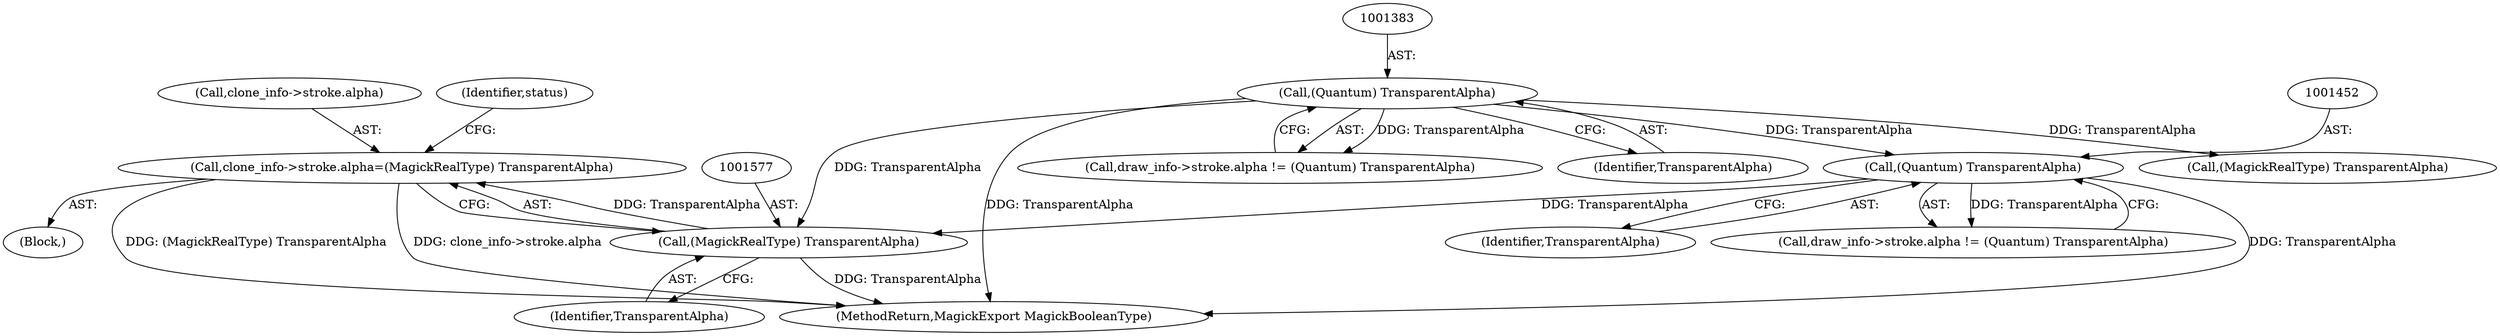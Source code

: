 digraph "0_ImageMagick_726812fa2fa7ce16bcf58f6e115f65427a1c0950_2@pointer" {
"1001570" [label="(Call,clone_info->stroke.alpha=(MagickRealType) TransparentAlpha)"];
"1001576" [label="(Call,(MagickRealType) TransparentAlpha)"];
"1001382" [label="(Call,(Quantum) TransparentAlpha)"];
"1001451" [label="(Call,(Quantum) TransparentAlpha)"];
"1001451" [label="(Call,(Quantum) TransparentAlpha)"];
"1001578" [label="(Identifier,TransparentAlpha)"];
"1001629" [label="(MethodReturn,MagickExport MagickBooleanType)"];
"1001571" [label="(Call,clone_info->stroke.alpha)"];
"1001580" [label="(Identifier,status)"];
"1001382" [label="(Call,(Quantum) TransparentAlpha)"];
"1001376" [label="(Call,draw_info->stroke.alpha != (Quantum) TransparentAlpha)"];
"1001453" [label="(Identifier,TransparentAlpha)"];
"1001445" [label="(Call,draw_info->stroke.alpha != (Quantum) TransparentAlpha)"];
"1001576" [label="(Call,(MagickRealType) TransparentAlpha)"];
"1001461" [label="(Block,)"];
"1001570" [label="(Call,clone_info->stroke.alpha=(MagickRealType) TransparentAlpha)"];
"1001384" [label="(Identifier,TransparentAlpha)"];
"1001404" [label="(Call,(MagickRealType) TransparentAlpha)"];
"1001570" -> "1001461"  [label="AST: "];
"1001570" -> "1001576"  [label="CFG: "];
"1001571" -> "1001570"  [label="AST: "];
"1001576" -> "1001570"  [label="AST: "];
"1001580" -> "1001570"  [label="CFG: "];
"1001570" -> "1001629"  [label="DDG: (MagickRealType) TransparentAlpha"];
"1001570" -> "1001629"  [label="DDG: clone_info->stroke.alpha"];
"1001576" -> "1001570"  [label="DDG: TransparentAlpha"];
"1001576" -> "1001578"  [label="CFG: "];
"1001577" -> "1001576"  [label="AST: "];
"1001578" -> "1001576"  [label="AST: "];
"1001576" -> "1001629"  [label="DDG: TransparentAlpha"];
"1001382" -> "1001576"  [label="DDG: TransparentAlpha"];
"1001451" -> "1001576"  [label="DDG: TransparentAlpha"];
"1001382" -> "1001376"  [label="AST: "];
"1001382" -> "1001384"  [label="CFG: "];
"1001383" -> "1001382"  [label="AST: "];
"1001384" -> "1001382"  [label="AST: "];
"1001376" -> "1001382"  [label="CFG: "];
"1001382" -> "1001629"  [label="DDG: TransparentAlpha"];
"1001382" -> "1001376"  [label="DDG: TransparentAlpha"];
"1001382" -> "1001404"  [label="DDG: TransparentAlpha"];
"1001382" -> "1001451"  [label="DDG: TransparentAlpha"];
"1001451" -> "1001445"  [label="AST: "];
"1001451" -> "1001453"  [label="CFG: "];
"1001452" -> "1001451"  [label="AST: "];
"1001453" -> "1001451"  [label="AST: "];
"1001445" -> "1001451"  [label="CFG: "];
"1001451" -> "1001629"  [label="DDG: TransparentAlpha"];
"1001451" -> "1001445"  [label="DDG: TransparentAlpha"];
}

